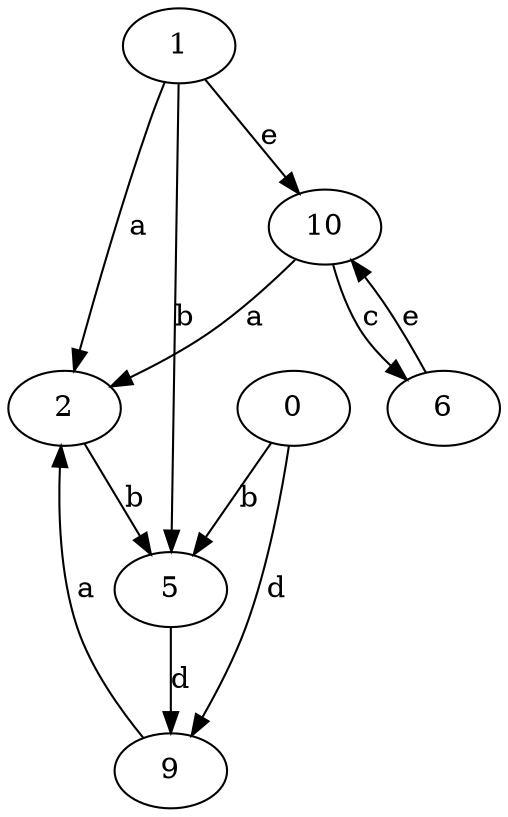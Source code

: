 strict digraph  {
1;
2;
5;
6;
0;
9;
10;
1 -> 2  [label=a];
1 -> 5  [label=b];
1 -> 10  [label=e];
2 -> 5  [label=b];
5 -> 9  [label=d];
6 -> 10  [label=e];
0 -> 5  [label=b];
0 -> 9  [label=d];
9 -> 2  [label=a];
10 -> 2  [label=a];
10 -> 6  [label=c];
}
